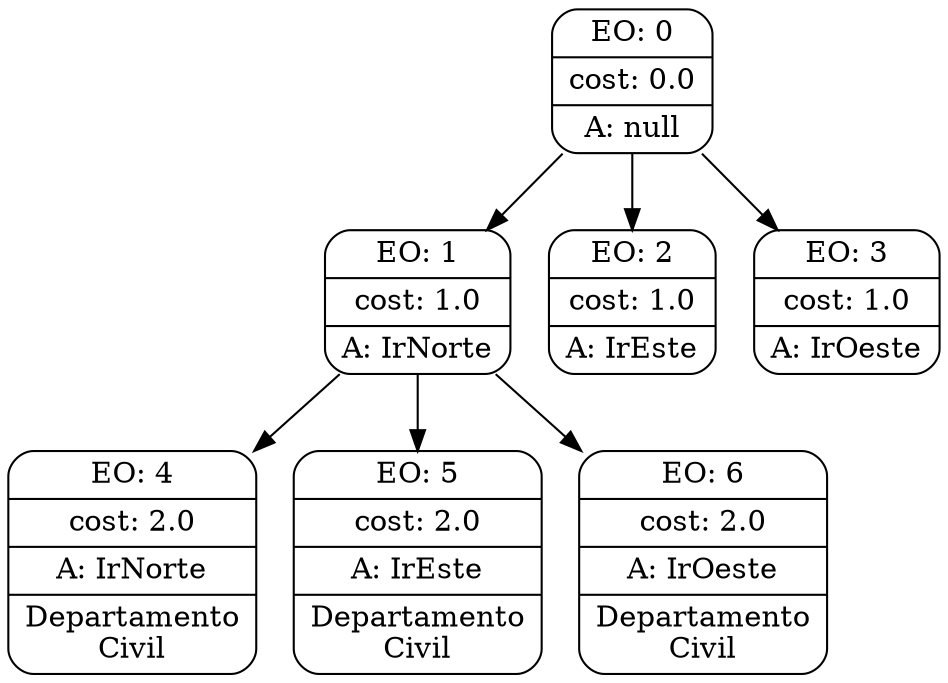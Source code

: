 digraph g {
node [shape = Mrecord];
nodo0[label="{EO: 0|cost: 0.0|A: null}"]
nodo1[label="{EO: 1|cost: 1.0|A: IrNorte}"]
nodo4[label="{EO: 4|cost: 2.0|A: IrNorte|Departamento\nCivil}"]

nodo1 -> nodo4;
nodo5[label="{EO: 5|cost: 2.0|A: IrEste|Departamento\nCivil}"]

nodo1 -> nodo5;
nodo6[label="{EO: 6|cost: 2.0|A: IrOeste|Departamento\nCivil}"]

nodo1 -> nodo6;

nodo0 -> nodo1;
nodo2[label="{EO: 2|cost: 1.0|A: IrEste}"]

nodo0 -> nodo2;
nodo3[label="{EO: 3|cost: 1.0|A: IrOeste}"]

nodo0 -> nodo3;


}